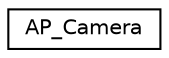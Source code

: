 digraph "Graphical Class Hierarchy"
{
 // INTERACTIVE_SVG=YES
  edge [fontname="Helvetica",fontsize="10",labelfontname="Helvetica",labelfontsize="10"];
  node [fontname="Helvetica",fontsize="10",shape=record];
  rankdir="LR";
  Node1 [label="AP_Camera",height=0.2,width=0.4,color="black", fillcolor="white", style="filled",URL="$classAP__Camera.html"];
}
